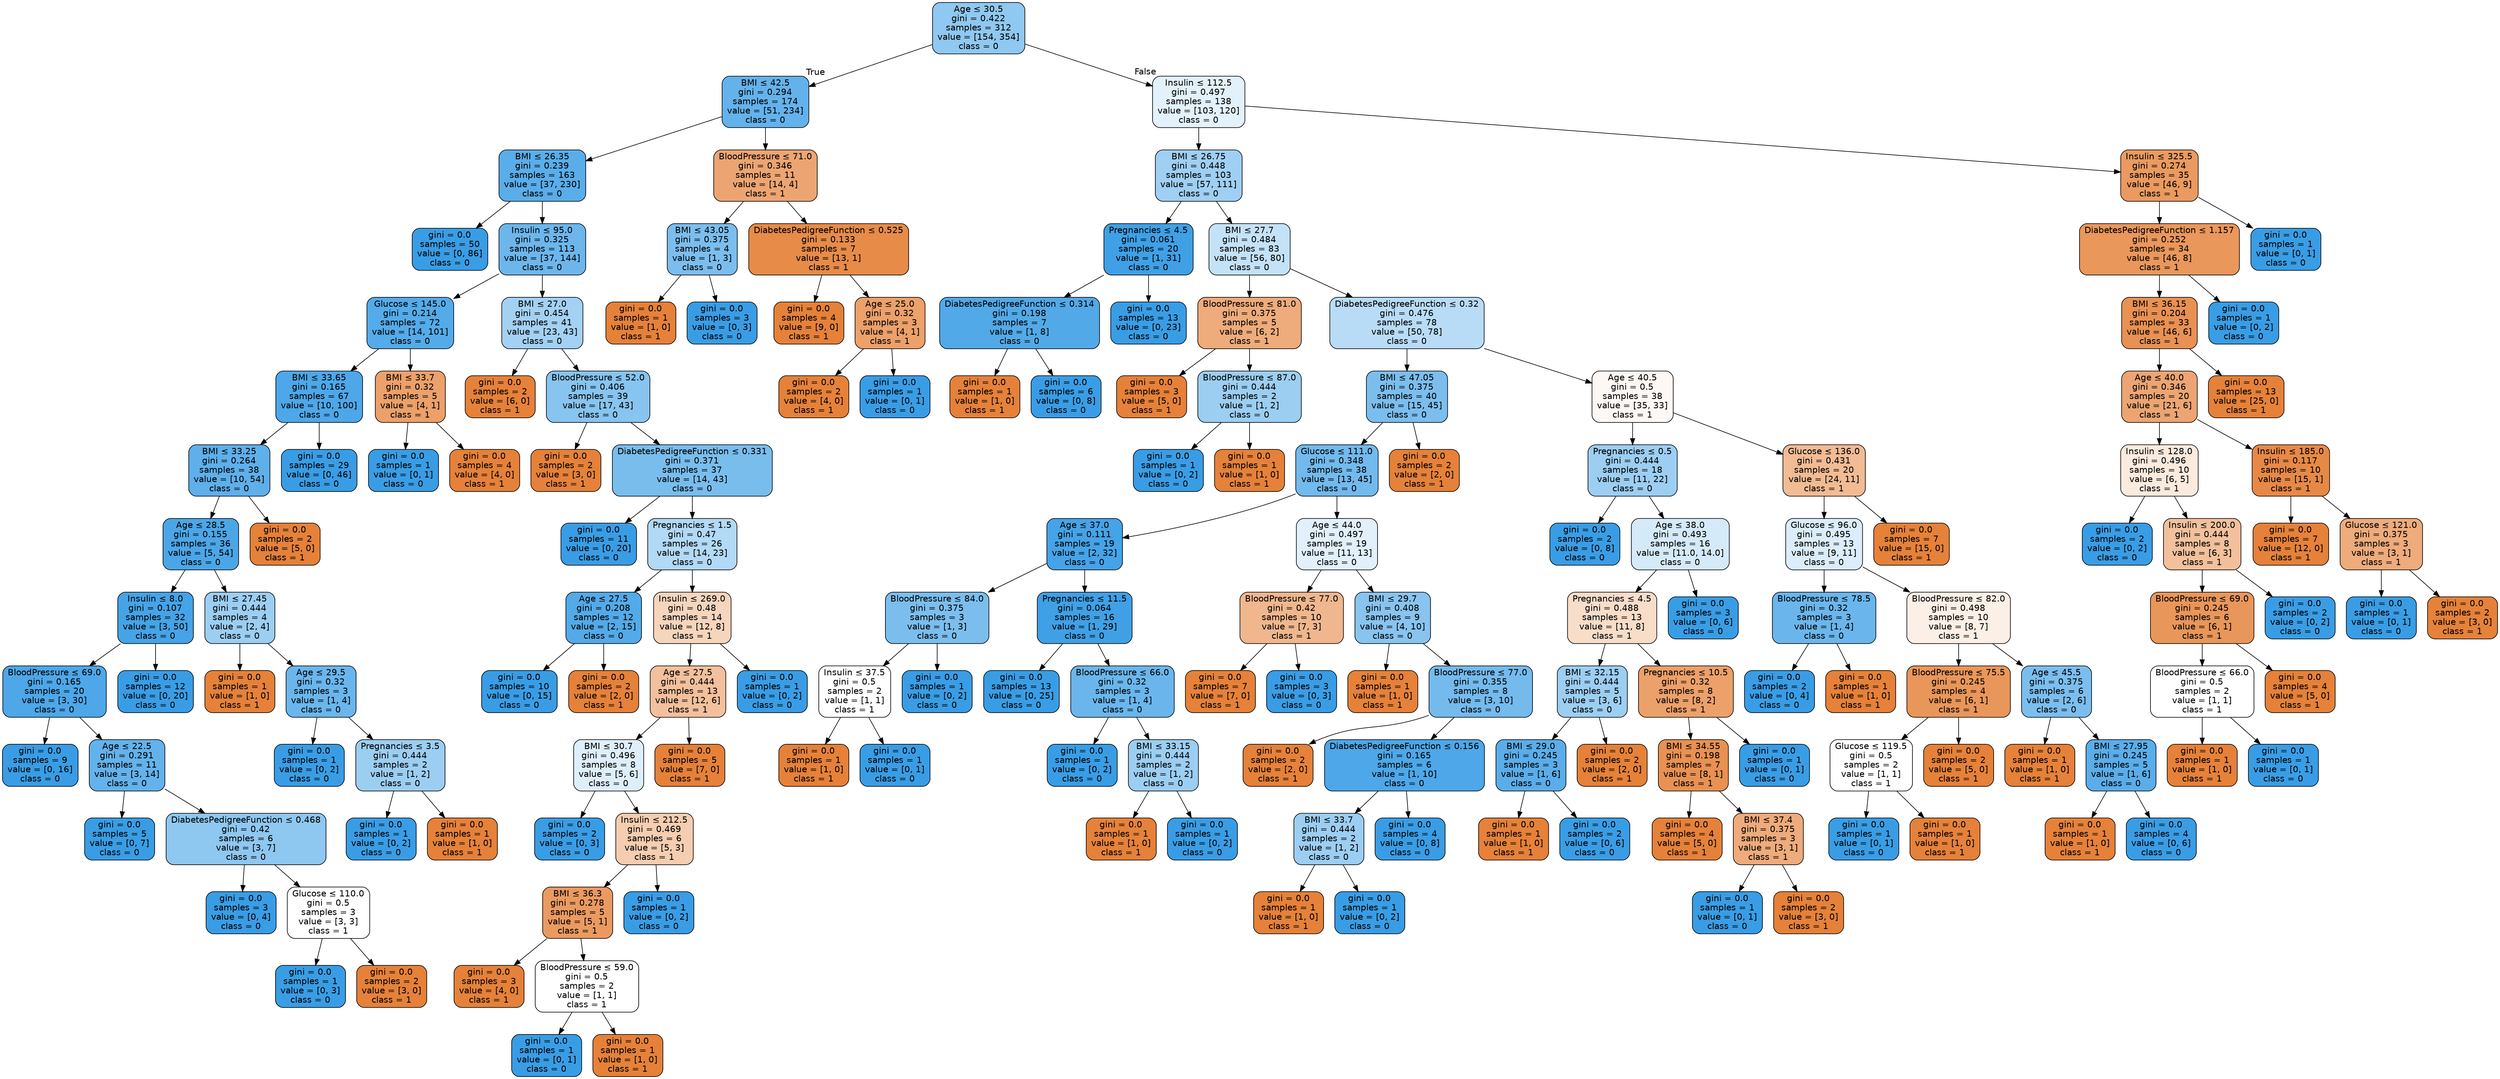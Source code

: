 digraph Tree {
node [shape=box, style="filled, rounded", color="black", fontname="helvetica"] ;
edge [fontname="helvetica"] ;
0 [label=<Age &le; 30.5<br/>gini = 0.422<br/>samples = 312<br/>value = [154, 354]<br/>class = 0>, fillcolor="#8fc8f0"] ;
1 [label=<BMI &le; 42.5<br/>gini = 0.294<br/>samples = 174<br/>value = [51, 234]<br/>class = 0>, fillcolor="#64b2eb"] ;
0 -> 1 [labeldistance=2.5, labelangle=45, headlabel="True"] ;
2 [label=<BMI &le; 26.35<br/>gini = 0.239<br/>samples = 163<br/>value = [37, 230]<br/>class = 0>, fillcolor="#59ade9"] ;
1 -> 2 ;
3 [label=<gini = 0.0<br/>samples = 50<br/>value = [0, 86]<br/>class = 0>, fillcolor="#399de5"] ;
2 -> 3 ;
4 [label=<Insulin &le; 95.0<br/>gini = 0.325<br/>samples = 113<br/>value = [37, 144]<br/>class = 0>, fillcolor="#6cb6ec"] ;
2 -> 4 ;
5 [label=<Glucose &le; 145.0<br/>gini = 0.214<br/>samples = 72<br/>value = [14, 101]<br/>class = 0>, fillcolor="#54abe9"] ;
4 -> 5 ;
6 [label=<BMI &le; 33.65<br/>gini = 0.165<br/>samples = 67<br/>value = [10, 100]<br/>class = 0>, fillcolor="#4da7e8"] ;
5 -> 6 ;
7 [label=<BMI &le; 33.25<br/>gini = 0.264<br/>samples = 38<br/>value = [10, 54]<br/>class = 0>, fillcolor="#5eafea"] ;
6 -> 7 ;
8 [label=<Age &le; 28.5<br/>gini = 0.155<br/>samples = 36<br/>value = [5, 54]<br/>class = 0>, fillcolor="#4ba6e7"] ;
7 -> 8 ;
9 [label=<Insulin &le; 8.0<br/>gini = 0.107<br/>samples = 32<br/>value = [3, 50]<br/>class = 0>, fillcolor="#45a3e7"] ;
8 -> 9 ;
10 [label=<BloodPressure &le; 69.0<br/>gini = 0.165<br/>samples = 20<br/>value = [3, 30]<br/>class = 0>, fillcolor="#4da7e8"] ;
9 -> 10 ;
11 [label=<gini = 0.0<br/>samples = 9<br/>value = [0, 16]<br/>class = 0>, fillcolor="#399de5"] ;
10 -> 11 ;
12 [label=<Age &le; 22.5<br/>gini = 0.291<br/>samples = 11<br/>value = [3, 14]<br/>class = 0>, fillcolor="#63b2eb"] ;
10 -> 12 ;
13 [label=<gini = 0.0<br/>samples = 5<br/>value = [0, 7]<br/>class = 0>, fillcolor="#399de5"] ;
12 -> 13 ;
14 [label=<DiabetesPedigreeFunction &le; 0.468<br/>gini = 0.42<br/>samples = 6<br/>value = [3, 7]<br/>class = 0>, fillcolor="#8ec7f0"] ;
12 -> 14 ;
15 [label=<gini = 0.0<br/>samples = 3<br/>value = [0, 4]<br/>class = 0>, fillcolor="#399de5"] ;
14 -> 15 ;
16 [label=<Glucose &le; 110.0<br/>gini = 0.5<br/>samples = 3<br/>value = [3, 3]<br/>class = 1>, fillcolor="#ffffff"] ;
14 -> 16 ;
17 [label=<gini = 0.0<br/>samples = 1<br/>value = [0, 3]<br/>class = 0>, fillcolor="#399de5"] ;
16 -> 17 ;
18 [label=<gini = 0.0<br/>samples = 2<br/>value = [3, 0]<br/>class = 1>, fillcolor="#e58139"] ;
16 -> 18 ;
19 [label=<gini = 0.0<br/>samples = 12<br/>value = [0, 20]<br/>class = 0>, fillcolor="#399de5"] ;
9 -> 19 ;
20 [label=<BMI &le; 27.45<br/>gini = 0.444<br/>samples = 4<br/>value = [2, 4]<br/>class = 0>, fillcolor="#9ccef2"] ;
8 -> 20 ;
21 [label=<gini = 0.0<br/>samples = 1<br/>value = [1, 0]<br/>class = 1>, fillcolor="#e58139"] ;
20 -> 21 ;
22 [label=<Age &le; 29.5<br/>gini = 0.32<br/>samples = 3<br/>value = [1, 4]<br/>class = 0>, fillcolor="#6ab6ec"] ;
20 -> 22 ;
23 [label=<gini = 0.0<br/>samples = 1<br/>value = [0, 2]<br/>class = 0>, fillcolor="#399de5"] ;
22 -> 23 ;
24 [label=<Pregnancies &le; 3.5<br/>gini = 0.444<br/>samples = 2<br/>value = [1, 2]<br/>class = 0>, fillcolor="#9ccef2"] ;
22 -> 24 ;
25 [label=<gini = 0.0<br/>samples = 1<br/>value = [0, 2]<br/>class = 0>, fillcolor="#399de5"] ;
24 -> 25 ;
26 [label=<gini = 0.0<br/>samples = 1<br/>value = [1, 0]<br/>class = 1>, fillcolor="#e58139"] ;
24 -> 26 ;
27 [label=<gini = 0.0<br/>samples = 2<br/>value = [5, 0]<br/>class = 1>, fillcolor="#e58139"] ;
7 -> 27 ;
28 [label=<gini = 0.0<br/>samples = 29<br/>value = [0, 46]<br/>class = 0>, fillcolor="#399de5"] ;
6 -> 28 ;
29 [label=<BMI &le; 33.7<br/>gini = 0.32<br/>samples = 5<br/>value = [4, 1]<br/>class = 1>, fillcolor="#eca06a"] ;
5 -> 29 ;
30 [label=<gini = 0.0<br/>samples = 1<br/>value = [0, 1]<br/>class = 0>, fillcolor="#399de5"] ;
29 -> 30 ;
31 [label=<gini = 0.0<br/>samples = 4<br/>value = [4, 0]<br/>class = 1>, fillcolor="#e58139"] ;
29 -> 31 ;
32 [label=<BMI &le; 27.0<br/>gini = 0.454<br/>samples = 41<br/>value = [23, 43]<br/>class = 0>, fillcolor="#a3d1f3"] ;
4 -> 32 ;
33 [label=<gini = 0.0<br/>samples = 2<br/>value = [6, 0]<br/>class = 1>, fillcolor="#e58139"] ;
32 -> 33 ;
34 [label=<BloodPressure &le; 52.0<br/>gini = 0.406<br/>samples = 39<br/>value = [17, 43]<br/>class = 0>, fillcolor="#87c4ef"] ;
32 -> 34 ;
35 [label=<gini = 0.0<br/>samples = 2<br/>value = [3, 0]<br/>class = 1>, fillcolor="#e58139"] ;
34 -> 35 ;
36 [label=<DiabetesPedigreeFunction &le; 0.331<br/>gini = 0.371<br/>samples = 37<br/>value = [14, 43]<br/>class = 0>, fillcolor="#79bded"] ;
34 -> 36 ;
37 [label=<gini = 0.0<br/>samples = 11<br/>value = [0, 20]<br/>class = 0>, fillcolor="#399de5"] ;
36 -> 37 ;
38 [label=<Pregnancies &le; 1.5<br/>gini = 0.47<br/>samples = 26<br/>value = [14, 23]<br/>class = 0>, fillcolor="#b2d9f5"] ;
36 -> 38 ;
39 [label=<Age &le; 27.5<br/>gini = 0.208<br/>samples = 12<br/>value = [2, 15]<br/>class = 0>, fillcolor="#53aae8"] ;
38 -> 39 ;
40 [label=<gini = 0.0<br/>samples = 10<br/>value = [0, 15]<br/>class = 0>, fillcolor="#399de5"] ;
39 -> 40 ;
41 [label=<gini = 0.0<br/>samples = 2<br/>value = [2, 0]<br/>class = 1>, fillcolor="#e58139"] ;
39 -> 41 ;
42 [label=<Insulin &le; 269.0<br/>gini = 0.48<br/>samples = 14<br/>value = [12, 8]<br/>class = 1>, fillcolor="#f6d5bd"] ;
38 -> 42 ;
43 [label=<Age &le; 27.5<br/>gini = 0.444<br/>samples = 13<br/>value = [12, 6]<br/>class = 1>, fillcolor="#f2c09c"] ;
42 -> 43 ;
44 [label=<BMI &le; 30.7<br/>gini = 0.496<br/>samples = 8<br/>value = [5, 6]<br/>class = 0>, fillcolor="#deeffb"] ;
43 -> 44 ;
45 [label=<gini = 0.0<br/>samples = 2<br/>value = [0, 3]<br/>class = 0>, fillcolor="#399de5"] ;
44 -> 45 ;
46 [label=<Insulin &le; 212.5<br/>gini = 0.469<br/>samples = 6<br/>value = [5, 3]<br/>class = 1>, fillcolor="#f5cdb0"] ;
44 -> 46 ;
47 [label=<BMI &le; 36.3<br/>gini = 0.278<br/>samples = 5<br/>value = [5, 1]<br/>class = 1>, fillcolor="#ea9a61"] ;
46 -> 47 ;
48 [label=<gini = 0.0<br/>samples = 3<br/>value = [4, 0]<br/>class = 1>, fillcolor="#e58139"] ;
47 -> 48 ;
49 [label=<BloodPressure &le; 59.0<br/>gini = 0.5<br/>samples = 2<br/>value = [1, 1]<br/>class = 1>, fillcolor="#ffffff"] ;
47 -> 49 ;
50 [label=<gini = 0.0<br/>samples = 1<br/>value = [0, 1]<br/>class = 0>, fillcolor="#399de5"] ;
49 -> 50 ;
51 [label=<gini = 0.0<br/>samples = 1<br/>value = [1, 0]<br/>class = 1>, fillcolor="#e58139"] ;
49 -> 51 ;
52 [label=<gini = 0.0<br/>samples = 1<br/>value = [0, 2]<br/>class = 0>, fillcolor="#399de5"] ;
46 -> 52 ;
53 [label=<gini = 0.0<br/>samples = 5<br/>value = [7, 0]<br/>class = 1>, fillcolor="#e58139"] ;
43 -> 53 ;
54 [label=<gini = 0.0<br/>samples = 1<br/>value = [0, 2]<br/>class = 0>, fillcolor="#399de5"] ;
42 -> 54 ;
55 [label=<BloodPressure &le; 71.0<br/>gini = 0.346<br/>samples = 11<br/>value = [14, 4]<br/>class = 1>, fillcolor="#eca572"] ;
1 -> 55 ;
56 [label=<BMI &le; 43.05<br/>gini = 0.375<br/>samples = 4<br/>value = [1, 3]<br/>class = 0>, fillcolor="#7bbeee"] ;
55 -> 56 ;
57 [label=<gini = 0.0<br/>samples = 1<br/>value = [1, 0]<br/>class = 1>, fillcolor="#e58139"] ;
56 -> 57 ;
58 [label=<gini = 0.0<br/>samples = 3<br/>value = [0, 3]<br/>class = 0>, fillcolor="#399de5"] ;
56 -> 58 ;
59 [label=<DiabetesPedigreeFunction &le; 0.525<br/>gini = 0.133<br/>samples = 7<br/>value = [13, 1]<br/>class = 1>, fillcolor="#e78b48"] ;
55 -> 59 ;
60 [label=<gini = 0.0<br/>samples = 4<br/>value = [9, 0]<br/>class = 1>, fillcolor="#e58139"] ;
59 -> 60 ;
61 [label=<Age &le; 25.0<br/>gini = 0.32<br/>samples = 3<br/>value = [4, 1]<br/>class = 1>, fillcolor="#eca06a"] ;
59 -> 61 ;
62 [label=<gini = 0.0<br/>samples = 2<br/>value = [4, 0]<br/>class = 1>, fillcolor="#e58139"] ;
61 -> 62 ;
63 [label=<gini = 0.0<br/>samples = 1<br/>value = [0, 1]<br/>class = 0>, fillcolor="#399de5"] ;
61 -> 63 ;
64 [label=<Insulin &le; 112.5<br/>gini = 0.497<br/>samples = 138<br/>value = [103, 120]<br/>class = 0>, fillcolor="#e3f1fb"] ;
0 -> 64 [labeldistance=2.5, labelangle=-45, headlabel="False"] ;
65 [label=<BMI &le; 26.75<br/>gini = 0.448<br/>samples = 103<br/>value = [57, 111]<br/>class = 0>, fillcolor="#9fcff2"] ;
64 -> 65 ;
66 [label=<Pregnancies &le; 4.5<br/>gini = 0.061<br/>samples = 20<br/>value = [1, 31]<br/>class = 0>, fillcolor="#3fa0e6"] ;
65 -> 66 ;
67 [label=<DiabetesPedigreeFunction &le; 0.314<br/>gini = 0.198<br/>samples = 7<br/>value = [1, 8]<br/>class = 0>, fillcolor="#52a9e8"] ;
66 -> 67 ;
68 [label=<gini = 0.0<br/>samples = 1<br/>value = [1, 0]<br/>class = 1>, fillcolor="#e58139"] ;
67 -> 68 ;
69 [label=<gini = 0.0<br/>samples = 6<br/>value = [0, 8]<br/>class = 0>, fillcolor="#399de5"] ;
67 -> 69 ;
70 [label=<gini = 0.0<br/>samples = 13<br/>value = [0, 23]<br/>class = 0>, fillcolor="#399de5"] ;
66 -> 70 ;
71 [label=<BMI &le; 27.7<br/>gini = 0.484<br/>samples = 83<br/>value = [56, 80]<br/>class = 0>, fillcolor="#c4e2f7"] ;
65 -> 71 ;
72 [label=<BloodPressure &le; 81.0<br/>gini = 0.375<br/>samples = 5<br/>value = [6, 2]<br/>class = 1>, fillcolor="#eeab7b"] ;
71 -> 72 ;
73 [label=<gini = 0.0<br/>samples = 3<br/>value = [5, 0]<br/>class = 1>, fillcolor="#e58139"] ;
72 -> 73 ;
74 [label=<BloodPressure &le; 87.0<br/>gini = 0.444<br/>samples = 2<br/>value = [1, 2]<br/>class = 0>, fillcolor="#9ccef2"] ;
72 -> 74 ;
75 [label=<gini = 0.0<br/>samples = 1<br/>value = [0, 2]<br/>class = 0>, fillcolor="#399de5"] ;
74 -> 75 ;
76 [label=<gini = 0.0<br/>samples = 1<br/>value = [1, 0]<br/>class = 1>, fillcolor="#e58139"] ;
74 -> 76 ;
77 [label=<DiabetesPedigreeFunction &le; 0.32<br/>gini = 0.476<br/>samples = 78<br/>value = [50, 78]<br/>class = 0>, fillcolor="#b8dcf6"] ;
71 -> 77 ;
78 [label=<BMI &le; 47.05<br/>gini = 0.375<br/>samples = 40<br/>value = [15, 45]<br/>class = 0>, fillcolor="#7bbeee"] ;
77 -> 78 ;
79 [label=<Glucose &le; 111.0<br/>gini = 0.348<br/>samples = 38<br/>value = [13, 45]<br/>class = 0>, fillcolor="#72b9ed"] ;
78 -> 79 ;
80 [label=<Age &le; 37.0<br/>gini = 0.111<br/>samples = 19<br/>value = [2, 32]<br/>class = 0>, fillcolor="#45a3e7"] ;
79 -> 80 ;
81 [label=<BloodPressure &le; 84.0<br/>gini = 0.375<br/>samples = 3<br/>value = [1, 3]<br/>class = 0>, fillcolor="#7bbeee"] ;
80 -> 81 ;
82 [label=<Insulin &le; 37.5<br/>gini = 0.5<br/>samples = 2<br/>value = [1, 1]<br/>class = 1>, fillcolor="#ffffff"] ;
81 -> 82 ;
83 [label=<gini = 0.0<br/>samples = 1<br/>value = [1, 0]<br/>class = 1>, fillcolor="#e58139"] ;
82 -> 83 ;
84 [label=<gini = 0.0<br/>samples = 1<br/>value = [0, 1]<br/>class = 0>, fillcolor="#399de5"] ;
82 -> 84 ;
85 [label=<gini = 0.0<br/>samples = 1<br/>value = [0, 2]<br/>class = 0>, fillcolor="#399de5"] ;
81 -> 85 ;
86 [label=<Pregnancies &le; 11.5<br/>gini = 0.064<br/>samples = 16<br/>value = [1, 29]<br/>class = 0>, fillcolor="#40a0e6"] ;
80 -> 86 ;
87 [label=<gini = 0.0<br/>samples = 13<br/>value = [0, 25]<br/>class = 0>, fillcolor="#399de5"] ;
86 -> 87 ;
88 [label=<BloodPressure &le; 66.0<br/>gini = 0.32<br/>samples = 3<br/>value = [1, 4]<br/>class = 0>, fillcolor="#6ab6ec"] ;
86 -> 88 ;
89 [label=<gini = 0.0<br/>samples = 1<br/>value = [0, 2]<br/>class = 0>, fillcolor="#399de5"] ;
88 -> 89 ;
90 [label=<BMI &le; 33.15<br/>gini = 0.444<br/>samples = 2<br/>value = [1, 2]<br/>class = 0>, fillcolor="#9ccef2"] ;
88 -> 90 ;
91 [label=<gini = 0.0<br/>samples = 1<br/>value = [1, 0]<br/>class = 1>, fillcolor="#e58139"] ;
90 -> 91 ;
92 [label=<gini = 0.0<br/>samples = 1<br/>value = [0, 2]<br/>class = 0>, fillcolor="#399de5"] ;
90 -> 92 ;
93 [label=<Age &le; 44.0<br/>gini = 0.497<br/>samples = 19<br/>value = [11, 13]<br/>class = 0>, fillcolor="#e1f0fb"] ;
79 -> 93 ;
94 [label=<BloodPressure &le; 77.0<br/>gini = 0.42<br/>samples = 10<br/>value = [7, 3]<br/>class = 1>, fillcolor="#f0b78e"] ;
93 -> 94 ;
95 [label=<gini = 0.0<br/>samples = 7<br/>value = [7, 0]<br/>class = 1>, fillcolor="#e58139"] ;
94 -> 95 ;
96 [label=<gini = 0.0<br/>samples = 3<br/>value = [0, 3]<br/>class = 0>, fillcolor="#399de5"] ;
94 -> 96 ;
97 [label=<BMI &le; 29.7<br/>gini = 0.408<br/>samples = 9<br/>value = [4, 10]<br/>class = 0>, fillcolor="#88c4ef"] ;
93 -> 97 ;
98 [label=<gini = 0.0<br/>samples = 1<br/>value = [1, 0]<br/>class = 1>, fillcolor="#e58139"] ;
97 -> 98 ;
99 [label=<BloodPressure &le; 77.0<br/>gini = 0.355<br/>samples = 8<br/>value = [3, 10]<br/>class = 0>, fillcolor="#74baed"] ;
97 -> 99 ;
100 [label=<gini = 0.0<br/>samples = 2<br/>value = [2, 0]<br/>class = 1>, fillcolor="#e58139"] ;
99 -> 100 ;
101 [label=<DiabetesPedigreeFunction &le; 0.156<br/>gini = 0.165<br/>samples = 6<br/>value = [1, 10]<br/>class = 0>, fillcolor="#4da7e8"] ;
99 -> 101 ;
102 [label=<BMI &le; 33.7<br/>gini = 0.444<br/>samples = 2<br/>value = [1, 2]<br/>class = 0>, fillcolor="#9ccef2"] ;
101 -> 102 ;
103 [label=<gini = 0.0<br/>samples = 1<br/>value = [1, 0]<br/>class = 1>, fillcolor="#e58139"] ;
102 -> 103 ;
104 [label=<gini = 0.0<br/>samples = 1<br/>value = [0, 2]<br/>class = 0>, fillcolor="#399de5"] ;
102 -> 104 ;
105 [label=<gini = 0.0<br/>samples = 4<br/>value = [0, 8]<br/>class = 0>, fillcolor="#399de5"] ;
101 -> 105 ;
106 [label=<gini = 0.0<br/>samples = 2<br/>value = [2, 0]<br/>class = 1>, fillcolor="#e58139"] ;
78 -> 106 ;
107 [label=<Age &le; 40.5<br/>gini = 0.5<br/>samples = 38<br/>value = [35, 33]<br/>class = 1>, fillcolor="#fef8f4"] ;
77 -> 107 ;
108 [label=<Pregnancies &le; 0.5<br/>gini = 0.444<br/>samples = 18<br/>value = [11, 22]<br/>class = 0>, fillcolor="#9ccef2"] ;
107 -> 108 ;
109 [label=<gini = 0.0<br/>samples = 2<br/>value = [0, 8]<br/>class = 0>, fillcolor="#399de5"] ;
108 -> 109 ;
110 [label=<Age &le; 38.0<br/>gini = 0.493<br/>samples = 16<br/>value = [11.0, 14.0]<br/>class = 0>, fillcolor="#d5eaf9"] ;
108 -> 110 ;
111 [label=<Pregnancies &le; 4.5<br/>gini = 0.488<br/>samples = 13<br/>value = [11, 8]<br/>class = 1>, fillcolor="#f8ddc9"] ;
110 -> 111 ;
112 [label=<BMI &le; 32.15<br/>gini = 0.444<br/>samples = 5<br/>value = [3, 6]<br/>class = 0>, fillcolor="#9ccef2"] ;
111 -> 112 ;
113 [label=<BMI &le; 29.0<br/>gini = 0.245<br/>samples = 3<br/>value = [1, 6]<br/>class = 0>, fillcolor="#5aade9"] ;
112 -> 113 ;
114 [label=<gini = 0.0<br/>samples = 1<br/>value = [1, 0]<br/>class = 1>, fillcolor="#e58139"] ;
113 -> 114 ;
115 [label=<gini = 0.0<br/>samples = 2<br/>value = [0, 6]<br/>class = 0>, fillcolor="#399de5"] ;
113 -> 115 ;
116 [label=<gini = 0.0<br/>samples = 2<br/>value = [2, 0]<br/>class = 1>, fillcolor="#e58139"] ;
112 -> 116 ;
117 [label=<Pregnancies &le; 10.5<br/>gini = 0.32<br/>samples = 8<br/>value = [8, 2]<br/>class = 1>, fillcolor="#eca06a"] ;
111 -> 117 ;
118 [label=<BMI &le; 34.55<br/>gini = 0.198<br/>samples = 7<br/>value = [8, 1]<br/>class = 1>, fillcolor="#e89152"] ;
117 -> 118 ;
119 [label=<gini = 0.0<br/>samples = 4<br/>value = [5, 0]<br/>class = 1>, fillcolor="#e58139"] ;
118 -> 119 ;
120 [label=<BMI &le; 37.4<br/>gini = 0.375<br/>samples = 3<br/>value = [3, 1]<br/>class = 1>, fillcolor="#eeab7b"] ;
118 -> 120 ;
121 [label=<gini = 0.0<br/>samples = 1<br/>value = [0, 1]<br/>class = 0>, fillcolor="#399de5"] ;
120 -> 121 ;
122 [label=<gini = 0.0<br/>samples = 2<br/>value = [3, 0]<br/>class = 1>, fillcolor="#e58139"] ;
120 -> 122 ;
123 [label=<gini = 0.0<br/>samples = 1<br/>value = [0, 1]<br/>class = 0>, fillcolor="#399de5"] ;
117 -> 123 ;
124 [label=<gini = 0.0<br/>samples = 3<br/>value = [0, 6]<br/>class = 0>, fillcolor="#399de5"] ;
110 -> 124 ;
125 [label=<Glucose &le; 136.0<br/>gini = 0.431<br/>samples = 20<br/>value = [24, 11]<br/>class = 1>, fillcolor="#f1bb94"] ;
107 -> 125 ;
126 [label=<Glucose &le; 96.0<br/>gini = 0.495<br/>samples = 13<br/>value = [9, 11]<br/>class = 0>, fillcolor="#dbedfa"] ;
125 -> 126 ;
127 [label=<BloodPressure &le; 78.5<br/>gini = 0.32<br/>samples = 3<br/>value = [1, 4]<br/>class = 0>, fillcolor="#6ab6ec"] ;
126 -> 127 ;
128 [label=<gini = 0.0<br/>samples = 2<br/>value = [0, 4]<br/>class = 0>, fillcolor="#399de5"] ;
127 -> 128 ;
129 [label=<gini = 0.0<br/>samples = 1<br/>value = [1, 0]<br/>class = 1>, fillcolor="#e58139"] ;
127 -> 129 ;
130 [label=<BloodPressure &le; 82.0<br/>gini = 0.498<br/>samples = 10<br/>value = [8, 7]<br/>class = 1>, fillcolor="#fcefe6"] ;
126 -> 130 ;
131 [label=<BloodPressure &le; 75.5<br/>gini = 0.245<br/>samples = 4<br/>value = [6, 1]<br/>class = 1>, fillcolor="#e9965a"] ;
130 -> 131 ;
132 [label=<Glucose &le; 119.5<br/>gini = 0.5<br/>samples = 2<br/>value = [1, 1]<br/>class = 1>, fillcolor="#ffffff"] ;
131 -> 132 ;
133 [label=<gini = 0.0<br/>samples = 1<br/>value = [0, 1]<br/>class = 0>, fillcolor="#399de5"] ;
132 -> 133 ;
134 [label=<gini = 0.0<br/>samples = 1<br/>value = [1, 0]<br/>class = 1>, fillcolor="#e58139"] ;
132 -> 134 ;
135 [label=<gini = 0.0<br/>samples = 2<br/>value = [5, 0]<br/>class = 1>, fillcolor="#e58139"] ;
131 -> 135 ;
136 [label=<Age &le; 45.5<br/>gini = 0.375<br/>samples = 6<br/>value = [2, 6]<br/>class = 0>, fillcolor="#7bbeee"] ;
130 -> 136 ;
137 [label=<gini = 0.0<br/>samples = 1<br/>value = [1, 0]<br/>class = 1>, fillcolor="#e58139"] ;
136 -> 137 ;
138 [label=<BMI &le; 27.95<br/>gini = 0.245<br/>samples = 5<br/>value = [1, 6]<br/>class = 0>, fillcolor="#5aade9"] ;
136 -> 138 ;
139 [label=<gini = 0.0<br/>samples = 1<br/>value = [1, 0]<br/>class = 1>, fillcolor="#e58139"] ;
138 -> 139 ;
140 [label=<gini = 0.0<br/>samples = 4<br/>value = [0, 6]<br/>class = 0>, fillcolor="#399de5"] ;
138 -> 140 ;
141 [label=<gini = 0.0<br/>samples = 7<br/>value = [15, 0]<br/>class = 1>, fillcolor="#e58139"] ;
125 -> 141 ;
142 [label=<Insulin &le; 325.5<br/>gini = 0.274<br/>samples = 35<br/>value = [46, 9]<br/>class = 1>, fillcolor="#ea9a60"] ;
64 -> 142 ;
143 [label=<DiabetesPedigreeFunction &le; 1.157<br/>gini = 0.252<br/>samples = 34<br/>value = [46, 8]<br/>class = 1>, fillcolor="#ea975b"] ;
142 -> 143 ;
144 [label=<BMI &le; 36.15<br/>gini = 0.204<br/>samples = 33<br/>value = [46, 6]<br/>class = 1>, fillcolor="#e89153"] ;
143 -> 144 ;
145 [label=<Age &le; 40.0<br/>gini = 0.346<br/>samples = 20<br/>value = [21, 6]<br/>class = 1>, fillcolor="#eca572"] ;
144 -> 145 ;
146 [label=<Insulin &le; 128.0<br/>gini = 0.496<br/>samples = 10<br/>value = [6, 5]<br/>class = 1>, fillcolor="#fbeade"] ;
145 -> 146 ;
147 [label=<gini = 0.0<br/>samples = 2<br/>value = [0, 2]<br/>class = 0>, fillcolor="#399de5"] ;
146 -> 147 ;
148 [label=<Insulin &le; 200.0<br/>gini = 0.444<br/>samples = 8<br/>value = [6, 3]<br/>class = 1>, fillcolor="#f2c09c"] ;
146 -> 148 ;
149 [label=<BloodPressure &le; 69.0<br/>gini = 0.245<br/>samples = 6<br/>value = [6, 1]<br/>class = 1>, fillcolor="#e9965a"] ;
148 -> 149 ;
150 [label=<BloodPressure &le; 66.0<br/>gini = 0.5<br/>samples = 2<br/>value = [1, 1]<br/>class = 1>, fillcolor="#ffffff"] ;
149 -> 150 ;
151 [label=<gini = 0.0<br/>samples = 1<br/>value = [1, 0]<br/>class = 1>, fillcolor="#e58139"] ;
150 -> 151 ;
152 [label=<gini = 0.0<br/>samples = 1<br/>value = [0, 1]<br/>class = 0>, fillcolor="#399de5"] ;
150 -> 152 ;
153 [label=<gini = 0.0<br/>samples = 4<br/>value = [5, 0]<br/>class = 1>, fillcolor="#e58139"] ;
149 -> 153 ;
154 [label=<gini = 0.0<br/>samples = 2<br/>value = [0, 2]<br/>class = 0>, fillcolor="#399de5"] ;
148 -> 154 ;
155 [label=<Insulin &le; 185.0<br/>gini = 0.117<br/>samples = 10<br/>value = [15, 1]<br/>class = 1>, fillcolor="#e78946"] ;
145 -> 155 ;
156 [label=<gini = 0.0<br/>samples = 7<br/>value = [12, 0]<br/>class = 1>, fillcolor="#e58139"] ;
155 -> 156 ;
157 [label=<Glucose &le; 121.0<br/>gini = 0.375<br/>samples = 3<br/>value = [3, 1]<br/>class = 1>, fillcolor="#eeab7b"] ;
155 -> 157 ;
158 [label=<gini = 0.0<br/>samples = 1<br/>value = [0, 1]<br/>class = 0>, fillcolor="#399de5"] ;
157 -> 158 ;
159 [label=<gini = 0.0<br/>samples = 2<br/>value = [3, 0]<br/>class = 1>, fillcolor="#e58139"] ;
157 -> 159 ;
160 [label=<gini = 0.0<br/>samples = 13<br/>value = [25, 0]<br/>class = 1>, fillcolor="#e58139"] ;
144 -> 160 ;
161 [label=<gini = 0.0<br/>samples = 1<br/>value = [0, 2]<br/>class = 0>, fillcolor="#399de5"] ;
143 -> 161 ;
162 [label=<gini = 0.0<br/>samples = 1<br/>value = [0, 1]<br/>class = 0>, fillcolor="#399de5"] ;
142 -> 162 ;
}